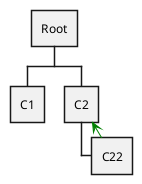 https://github.com/plantuml/plantuml/issues/2363
@startwbs
* Root
** C1
**(c2) C2
***(c22) C22

c22 -> c2 #green
@endwbs

https://github.com/plantuml/plantuml/issues/2363
@startwbs
* Root
** C1
**(c2) C2
***(c22)< C22

c22 -> c2 #red
@endwbs

https://github.com/plantuml/plantuml/issues/2363
@startwbs
* Root
** C1
**(c2) C2
***< C21
***(c22) C22

c22 -> c2 #red
@endwbs

https://github.com/plantuml/plantuml/issues/2363
@startwbs
* Root
** C1
**(c2) C2
*** C21
***(c22) C22

c22 -> c2 #green
@endwbs

https://github.com/plantuml/plantuml/issues/2363
@startwbs
* Root
** C1
**(c2) C2
*** C21
***(c22)< C22

c22 -> c2 #red
@endwbs

https://github.com/plantuml/plantuml/issues/2363
@startwbs
* Root
** C1
**(c2) C2
***< C21
*** Cxx
***(c22) C22

c22 -> c2 #red
@endwbs

https://github.com/plantuml/plantuml/issues/2363
@startwbs
* Root
** C1
**(c2) C2
***< C21
*** C23
***(c22)< C22

c22 -> c2 #red
@endwbs